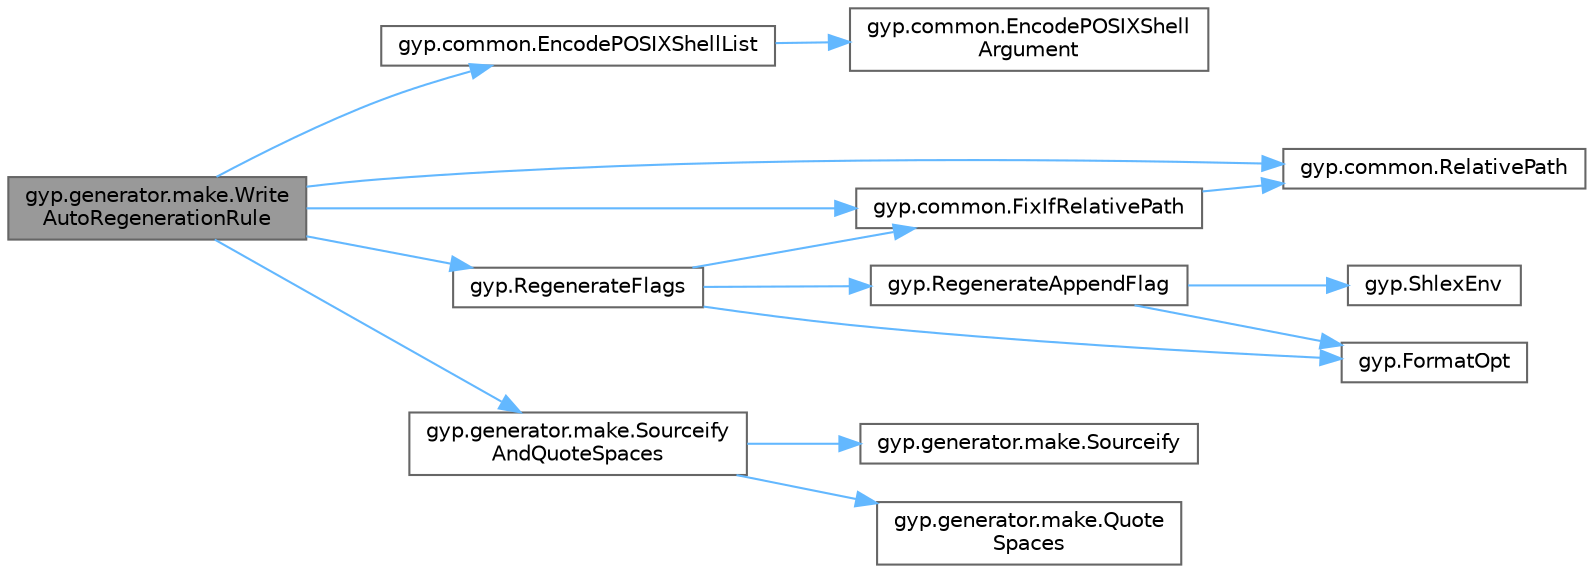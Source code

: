 digraph "gyp.generator.make.WriteAutoRegenerationRule"
{
 // LATEX_PDF_SIZE
  bgcolor="transparent";
  edge [fontname=Helvetica,fontsize=10,labelfontname=Helvetica,labelfontsize=10];
  node [fontname=Helvetica,fontsize=10,shape=box,height=0.2,width=0.4];
  rankdir="LR";
  Node1 [id="Node000001",label="gyp.generator.make.Write\lAutoRegenerationRule",height=0.2,width=0.4,color="gray40", fillcolor="grey60", style="filled", fontcolor="black",tooltip=" "];
  Node1 -> Node2 [id="edge29_Node000001_Node000002",color="steelblue1",style="solid",tooltip=" "];
  Node2 [id="Node000002",label="gyp.common.EncodePOSIXShellList",height=0.2,width=0.4,color="grey40", fillcolor="white", style="filled",URL="$namespacegyp_1_1common.html#a1681405bb09a2eda416079b3ed7de917",tooltip=" "];
  Node2 -> Node3 [id="edge30_Node000002_Node000003",color="steelblue1",style="solid",tooltip=" "];
  Node3 [id="Node000003",label="gyp.common.EncodePOSIXShell\lArgument",height=0.2,width=0.4,color="grey40", fillcolor="white", style="filled",URL="$namespacegyp_1_1common.html#a2e45d4d865602a9046dc070c5545e87b",tooltip=" "];
  Node1 -> Node4 [id="edge31_Node000001_Node000004",color="steelblue1",style="solid",tooltip=" "];
  Node4 [id="Node000004",label="gyp.common.FixIfRelativePath",height=0.2,width=0.4,color="grey40", fillcolor="white", style="filled",URL="$namespacegyp_1_1common.html#a33bf5b7cd712c3ae3009fbe6d8522f13",tooltip=" "];
  Node4 -> Node5 [id="edge32_Node000004_Node000005",color="steelblue1",style="solid",tooltip=" "];
  Node5 [id="Node000005",label="gyp.common.RelativePath",height=0.2,width=0.4,color="grey40", fillcolor="white", style="filled",URL="$namespacegyp_1_1common.html#a8533ebdd9774c22ee7f7450c54239796",tooltip=" "];
  Node1 -> Node6 [id="edge33_Node000001_Node000006",color="steelblue1",style="solid",tooltip=" "];
  Node6 [id="Node000006",label="gyp.RegenerateFlags",height=0.2,width=0.4,color="grey40", fillcolor="white", style="filled",URL="$namespacegyp.html#a8c851f9393a925536133ff195b925146",tooltip=" "];
  Node6 -> Node4 [id="edge34_Node000006_Node000004",color="steelblue1",style="solid",tooltip=" "];
  Node6 -> Node7 [id="edge35_Node000006_Node000007",color="steelblue1",style="solid",tooltip=" "];
  Node7 [id="Node000007",label="gyp.FormatOpt",height=0.2,width=0.4,color="grey40", fillcolor="white", style="filled",URL="$namespacegyp.html#a357aa27a073cb6b473a8e36561cbb323",tooltip=" "];
  Node6 -> Node8 [id="edge36_Node000006_Node000008",color="steelblue1",style="solid",tooltip=" "];
  Node8 [id="Node000008",label="gyp.RegenerateAppendFlag",height=0.2,width=0.4,color="grey40", fillcolor="white", style="filled",URL="$namespacegyp.html#a4ee038f336a06da762837b79ea1e0c48",tooltip=" "];
  Node8 -> Node7 [id="edge37_Node000008_Node000007",color="steelblue1",style="solid",tooltip=" "];
  Node8 -> Node9 [id="edge38_Node000008_Node000009",color="steelblue1",style="solid",tooltip=" "];
  Node9 [id="Node000009",label="gyp.ShlexEnv",height=0.2,width=0.4,color="grey40", fillcolor="white", style="filled",URL="$namespacegyp.html#a3eb32661788979e5e6c8361241d8f43d",tooltip=" "];
  Node1 -> Node5 [id="edge39_Node000001_Node000005",color="steelblue1",style="solid",tooltip=" "];
  Node1 -> Node10 [id="edge40_Node000001_Node000010",color="steelblue1",style="solid",tooltip=" "];
  Node10 [id="Node000010",label="gyp.generator.make.Sourceify\lAndQuoteSpaces",height=0.2,width=0.4,color="grey40", fillcolor="white", style="filled",URL="$namespacegyp_1_1generator_1_1make.html#aaa75b27789a9b2805453103b6a8b017d",tooltip=" "];
  Node10 -> Node11 [id="edge41_Node000010_Node000011",color="steelblue1",style="solid",tooltip=" "];
  Node11 [id="Node000011",label="gyp.generator.make.Quote\lSpaces",height=0.2,width=0.4,color="grey40", fillcolor="white", style="filled",URL="$namespacegyp_1_1generator_1_1make.html#ac6a5dffb9984a27c290087a8e4ec356d",tooltip=" "];
  Node10 -> Node12 [id="edge42_Node000010_Node000012",color="steelblue1",style="solid",tooltip=" "];
  Node12 [id="Node000012",label="gyp.generator.make.Sourceify",height=0.2,width=0.4,color="grey40", fillcolor="white", style="filled",URL="$namespacegyp_1_1generator_1_1make.html#a18288092ca27a15d056c5b43ce8d5544",tooltip=" "];
}
